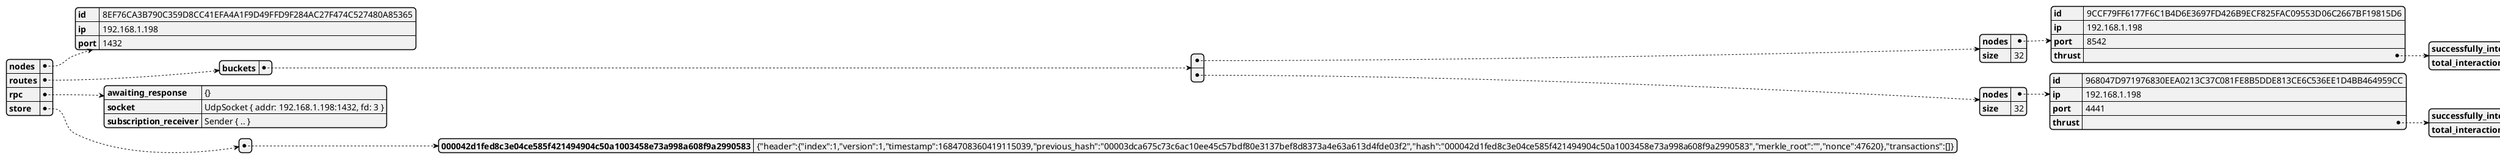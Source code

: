 @startjson
{"nodes":{"id":"8EF76CA3B790C359D8CC41EFA4A1F9D49FFD9F284AC27F474C527480A85365","ip":"192.168.1.198","port":1432},"routes":{"buckets":[{"nodes":{"id":"9CCF79FF6177F6C1B4D6E3697FD426B9ECF825FAC09553D06C2667BF19815D6","ip":"192.168.1.198","port":8542,"thrust":{"successfully_interaction":1,"total_interaction":1}},"size":32},{"nodes":{"id":"968047D971976830EEA0213C37C081FE8B5DDE813CE6C536EE1D4BB464959CC","ip":"192.168.1.198","port":4441,"thrust":{"successfully_interaction":5,"total_interaction":5}},"size":32}]},"rpc":{"awaiting_response":"{}","socket":"UdpSocket { addr: 192.168.1.198:1432, fd: 3 }","subscription_receiver":"Sender { .. }"},"store":[{"000042d1fed8c3e04ce585f421494904c50a1003458e73a998a608f9a2990583":"{\"header\":{\"index\":1,\"version\":1,\"timestamp\":1684708360419115039,\"previous_hash\":\"00003dca675c73c6ac10ee45c57bdf80e3137bef8d8373a4e63a613d4fde03f2\",\"hash\":\"000042d1fed8c3e04ce585f421494904c50a1003458e73a998a608f9a2990583\",\"merkle_root\":\"\",\"nonce\":47620},\"transactions\":[]}"}]}
@endjson